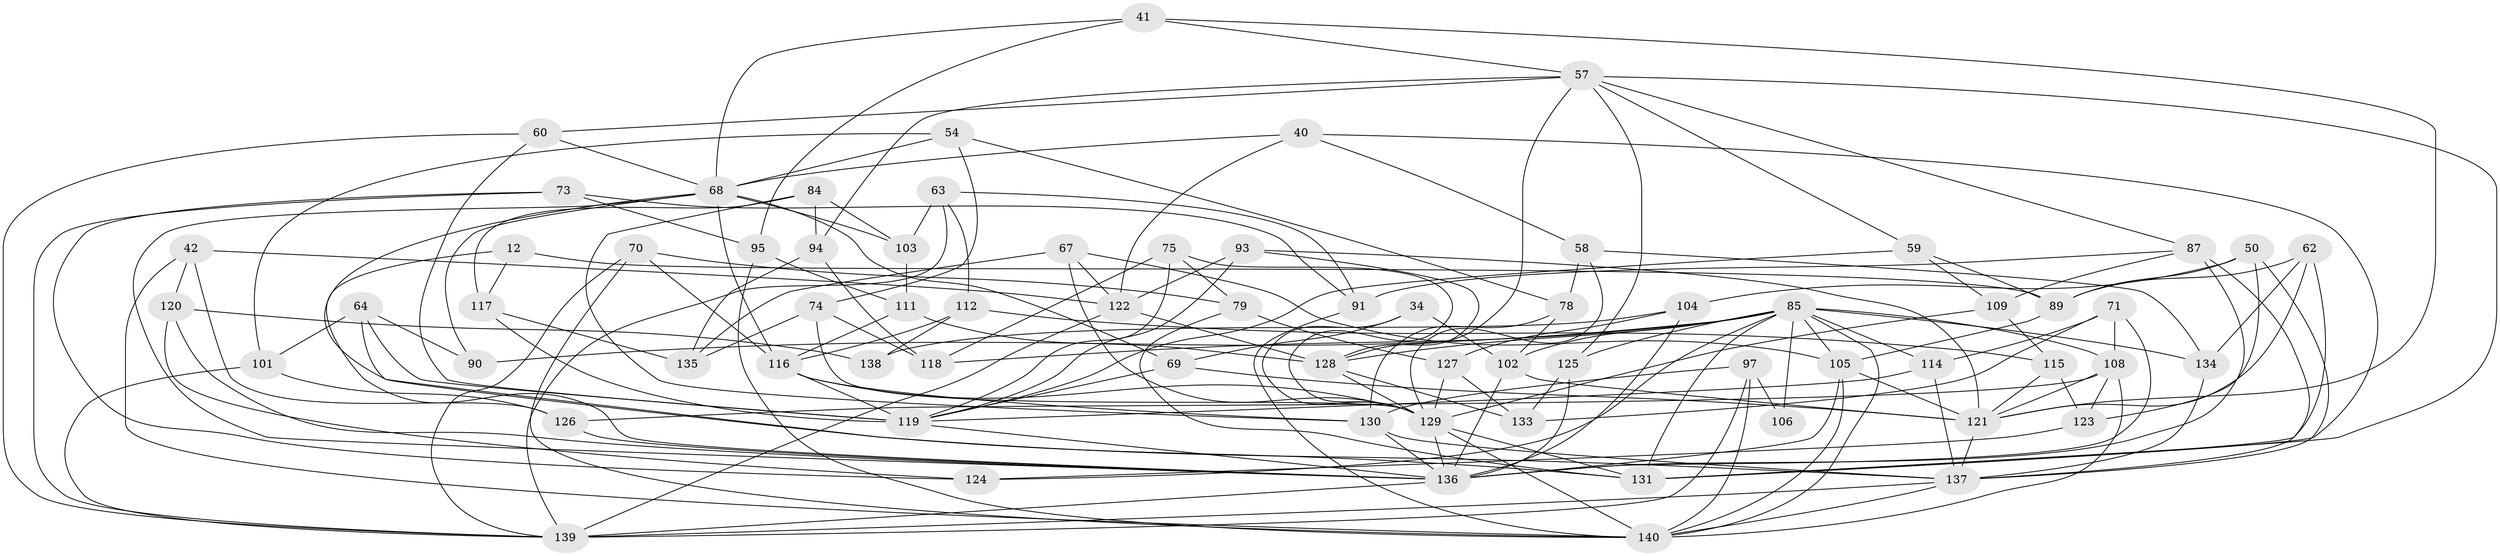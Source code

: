 // original degree distribution, {4: 1.0}
// Generated by graph-tools (version 1.1) at 2025/56/03/09/25 04:56:31]
// undirected, 70 vertices, 179 edges
graph export_dot {
graph [start="1"]
  node [color=gray90,style=filled];
  12;
  34;
  40;
  41;
  42;
  50;
  54;
  57 [super="+33+44"];
  58;
  59;
  60;
  62;
  63;
  64 [super="+61"];
  67;
  68 [super="+23+26+36"];
  69;
  70;
  71;
  73;
  74;
  75;
  78;
  79;
  84;
  85 [super="+27+80+65"];
  87 [super="+32"];
  89 [super="+10"];
  90;
  91;
  93;
  94;
  95;
  97 [super="+77"];
  101;
  102 [super="+30+49"];
  103;
  104 [super="+52"];
  105 [super="+92"];
  106;
  108 [super="+55+47"];
  109;
  111;
  112;
  114;
  115;
  116 [super="+37+100+96"];
  117;
  118;
  119 [super="+113+35+98"];
  120;
  121 [super="+6+17+22"];
  122 [super="+39"];
  123;
  124;
  125 [super="+72"];
  126;
  127;
  128 [super="+29+38"];
  129 [super="+56+20+53+82"];
  130 [super="+13+15"];
  131 [super="+25+99"];
  133;
  134 [super="+8"];
  135;
  136 [super="+14+66+28+76+132"];
  137 [super="+18+81+110"];
  138;
  139 [super="+107"];
  140 [super="+83+88"];
  12 -- 89 [weight=2];
  12 -- 117;
  12 -- 136;
  34 -- 69;
  34 -- 102 [weight=2];
  34 -- 129;
  40 -- 131;
  40 -- 58;
  40 -- 122;
  40 -- 68;
  41 -- 57;
  41 -- 95;
  41 -- 121;
  41 -- 68;
  42 -- 126;
  42 -- 120;
  42 -- 140;
  42 -- 122;
  50 -- 123;
  50 -- 89;
  50 -- 104;
  50 -- 137;
  54 -- 74;
  54 -- 68;
  54 -- 101;
  54 -- 78;
  57 -- 125;
  57 -- 59;
  57 -- 60;
  57 -- 94;
  57 -- 128;
  57 -- 131;
  57 -- 87;
  58 -- 78;
  58 -- 134;
  58 -- 129;
  59 -- 109;
  59 -- 89;
  59 -- 119;
  60 -- 139;
  60 -- 68;
  60 -- 119;
  62 -- 89;
  62 -- 134;
  62 -- 121;
  62 -- 131;
  63 -- 112;
  63 -- 91;
  63 -- 139;
  63 -- 103;
  64 -- 131;
  64 -- 90 [weight=2];
  64 -- 101;
  64 -- 119 [weight=2];
  67 -- 105;
  67 -- 122;
  67 -- 135;
  67 -- 129;
  68 -- 90;
  68 -- 103;
  68 -- 136;
  68 -- 137;
  68 -- 69;
  68 -- 116;
  69 -- 119;
  69 -- 121;
  70 -- 116;
  70 -- 79;
  70 -- 139;
  70 -- 140;
  71 -- 133;
  71 -- 114;
  71 -- 108;
  71 -- 136;
  73 -- 95;
  73 -- 91;
  73 -- 124;
  73 -- 139;
  74 -- 118;
  74 -- 135;
  74 -- 129;
  75 -- 79;
  75 -- 118;
  75 -- 119;
  75 -- 129;
  78 -- 102;
  78 -- 130;
  79 -- 127;
  79 -- 131;
  84 -- 103;
  84 -- 117;
  84 -- 94;
  84 -- 130;
  85 -- 134 [weight=3];
  85 -- 90;
  85 -- 106 [weight=2];
  85 -- 108 [weight=3];
  85 -- 125 [weight=2];
  85 -- 105;
  85 -- 114;
  85 -- 118;
  85 -- 124;
  85 -- 131;
  85 -- 102;
  85 -- 128 [weight=2];
  85 -- 140;
  87 -- 136 [weight=2];
  87 -- 91;
  87 -- 137;
  87 -- 109;
  89 -- 105;
  91 -- 140;
  93 -- 122;
  93 -- 128;
  93 -- 119;
  93 -- 121;
  94 -- 118;
  94 -- 135;
  95 -- 111;
  95 -- 140;
  97 -- 106 [weight=2];
  97 -- 130 [weight=2];
  97 -- 140;
  97 -- 139;
  101 -- 126;
  101 -- 139;
  102 -- 136 [weight=3];
  102 -- 121;
  103 -- 111;
  104 -- 127;
  104 -- 138 [weight=2];
  104 -- 136 [weight=2];
  105 -- 136 [weight=2];
  105 -- 121;
  105 -- 140 [weight=2];
  108 -- 123;
  108 -- 121;
  108 -- 126;
  108 -- 140;
  109 -- 115;
  109 -- 129;
  111 -- 116;
  111 -- 128;
  112 -- 115;
  112 -- 138;
  112 -- 116;
  114 -- 137;
  114 -- 119;
  115 -- 123;
  115 -- 121;
  116 -- 130 [weight=2];
  116 -- 129 [weight=2];
  116 -- 119 [weight=2];
  117 -- 135;
  117 -- 119;
  119 -- 136;
  120 -- 138;
  120 -- 124;
  120 -- 136;
  121 -- 137 [weight=2];
  122 -- 128;
  122 -- 139;
  123 -- 124;
  125 -- 133;
  125 -- 136 [weight=2];
  126 -- 136;
  127 -- 133;
  127 -- 129;
  128 -- 133;
  128 -- 129;
  129 -- 131 [weight=2];
  129 -- 136 [weight=4];
  129 -- 140 [weight=2];
  130 -- 137;
  130 -- 136;
  134 -- 137;
  136 -- 139 [weight=2];
  137 -- 140;
  137 -- 139;
}
